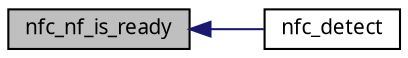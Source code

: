 digraph G
{
  edge [fontname="FreeSans.ttf",fontsize=10,labelfontname="FreeSans.ttf",labelfontsize=10];
  node [fontname="FreeSans.ttf",fontsize=10,shape=record];
  rankdir=LR;
  Node1 [label="nfc_nf_is_ready",height=0.2,width=0.4,color="black", fillcolor="grey75", style="filled" fontcolor="black"];
  Node1 -> Node2 [dir=back,color="midnightblue",fontsize=10,style="solid",fontname="FreeSans.ttf"];
  Node2 [label="nfc_detect",height=0.2,width=0.4,color="black", fillcolor="white", style="filled",URL="$a00061.html#257fa3cbd1bd671a438dad76c52d4365",tooltip="Read the ID of the Nand-Flash and update the global variable."];
}
